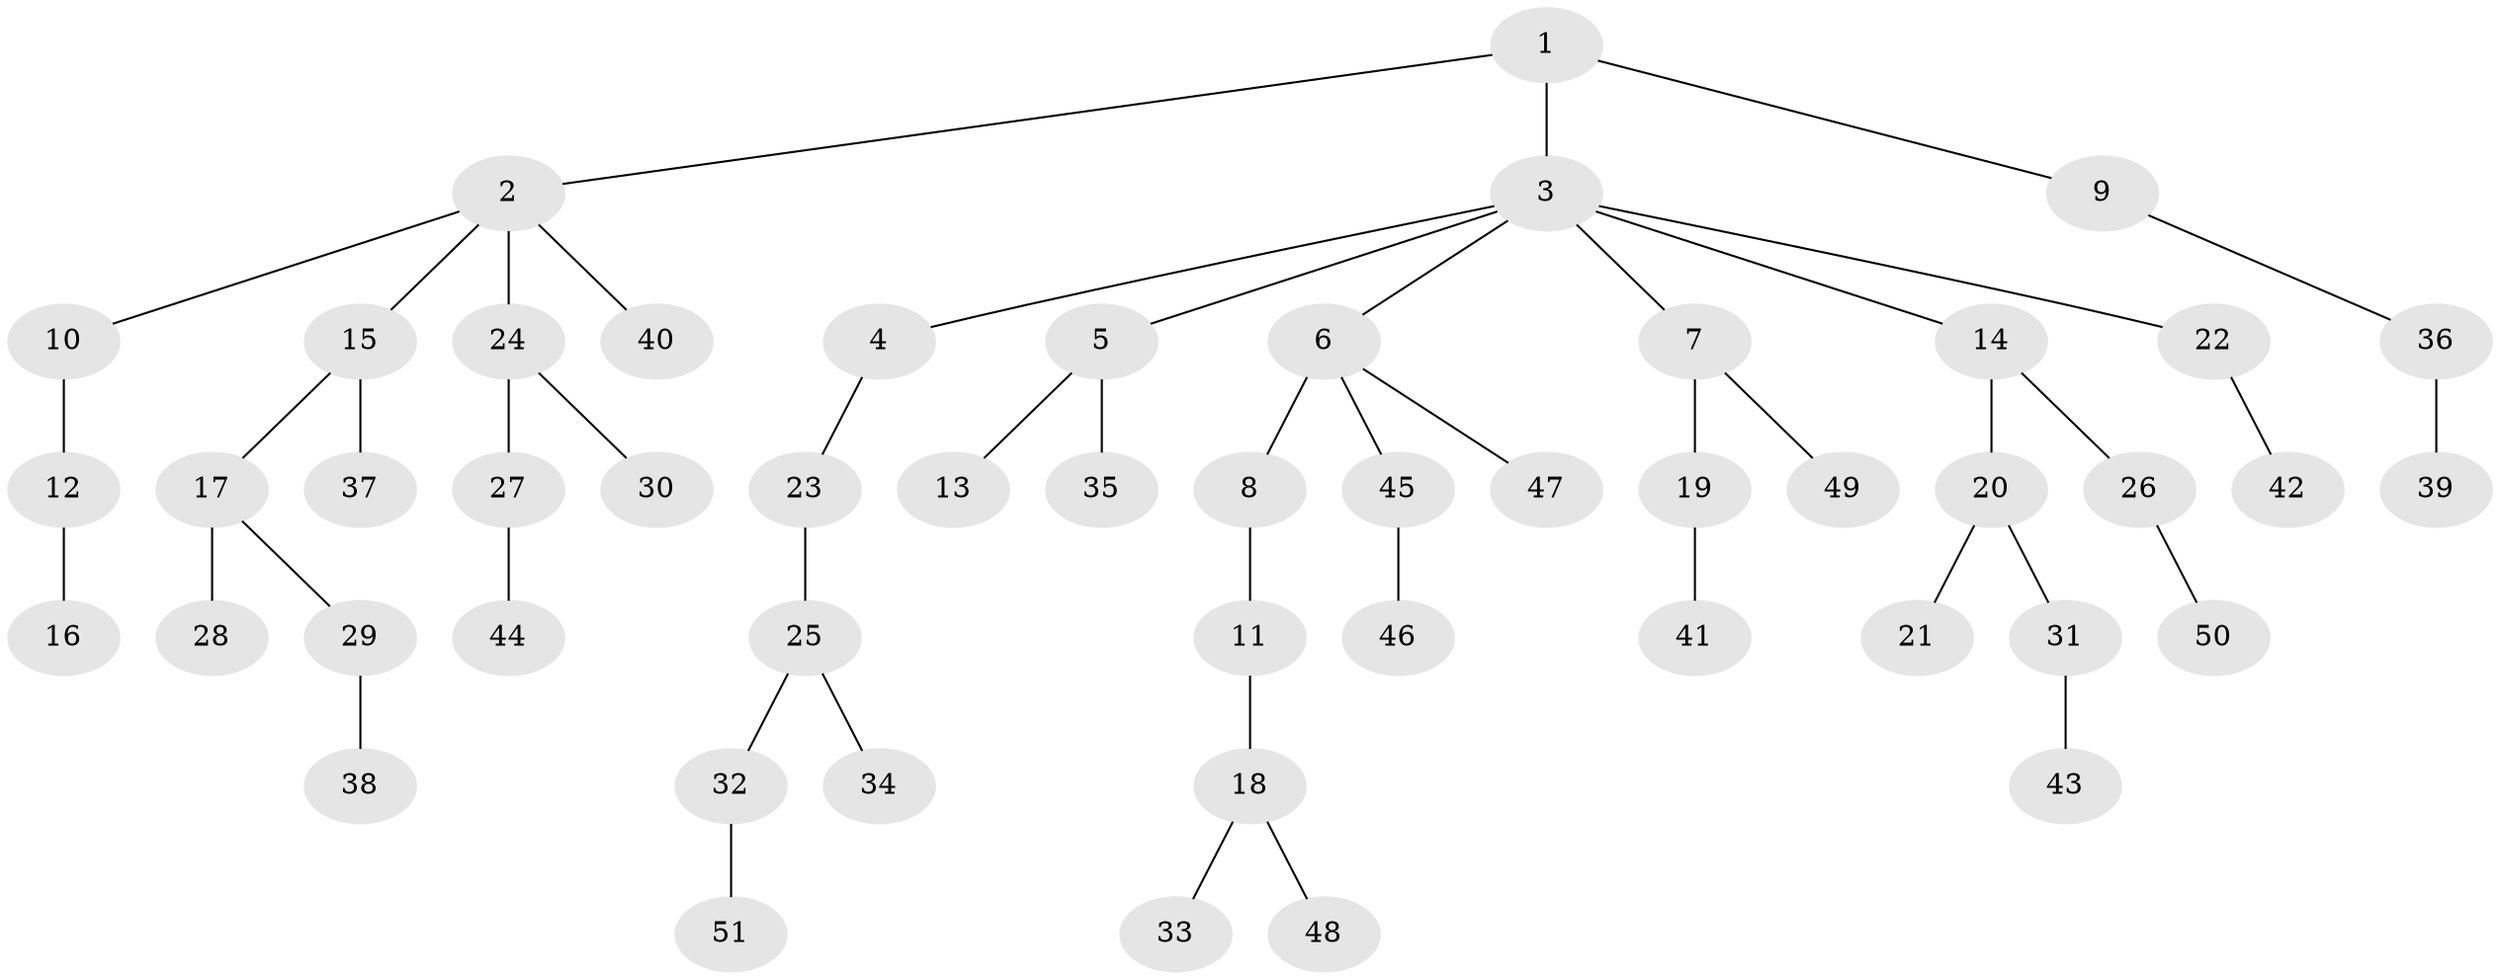 // original degree distribution, {5: 0.029411764705882353, 6: 0.00980392156862745, 8: 0.00980392156862745, 3: 0.1568627450980392, 4: 0.0784313725490196, 2: 0.19607843137254902, 1: 0.5196078431372549}
// Generated by graph-tools (version 1.1) at 2025/37/03/09/25 02:37:03]
// undirected, 51 vertices, 50 edges
graph export_dot {
graph [start="1"]
  node [color=gray90,style=filled];
  1;
  2;
  3;
  4;
  5;
  6;
  7;
  8;
  9;
  10;
  11;
  12;
  13;
  14;
  15;
  16;
  17;
  18;
  19;
  20;
  21;
  22;
  23;
  24;
  25;
  26;
  27;
  28;
  29;
  30;
  31;
  32;
  33;
  34;
  35;
  36;
  37;
  38;
  39;
  40;
  41;
  42;
  43;
  44;
  45;
  46;
  47;
  48;
  49;
  50;
  51;
  1 -- 2 [weight=1.0];
  1 -- 3 [weight=1.0];
  1 -- 9 [weight=1.0];
  2 -- 10 [weight=1.0];
  2 -- 15 [weight=1.0];
  2 -- 24 [weight=1.0];
  2 -- 40 [weight=1.0];
  3 -- 4 [weight=1.0];
  3 -- 5 [weight=1.0];
  3 -- 6 [weight=1.0];
  3 -- 7 [weight=1.0];
  3 -- 14 [weight=1.0];
  3 -- 22 [weight=1.0];
  4 -- 23 [weight=1.0];
  5 -- 13 [weight=1.0];
  5 -- 35 [weight=1.0];
  6 -- 8 [weight=3.0];
  6 -- 45 [weight=1.0];
  6 -- 47 [weight=1.0];
  7 -- 19 [weight=1.0];
  7 -- 49 [weight=1.0];
  8 -- 11 [weight=1.0];
  9 -- 36 [weight=1.0];
  10 -- 12 [weight=2.0];
  11 -- 18 [weight=1.0];
  12 -- 16 [weight=1.0];
  14 -- 20 [weight=1.0];
  14 -- 26 [weight=1.0];
  15 -- 17 [weight=1.0];
  15 -- 37 [weight=1.0];
  17 -- 28 [weight=2.0];
  17 -- 29 [weight=1.0];
  18 -- 33 [weight=1.0];
  18 -- 48 [weight=1.0];
  19 -- 41 [weight=1.0];
  20 -- 21 [weight=2.0];
  20 -- 31 [weight=1.0];
  22 -- 42 [weight=1.0];
  23 -- 25 [weight=1.0];
  24 -- 27 [weight=1.0];
  24 -- 30 [weight=1.0];
  25 -- 32 [weight=1.0];
  25 -- 34 [weight=1.0];
  26 -- 50 [weight=1.0];
  27 -- 44 [weight=1.0];
  29 -- 38 [weight=2.0];
  31 -- 43 [weight=1.0];
  32 -- 51 [weight=1.0];
  36 -- 39 [weight=2.0];
  45 -- 46 [weight=1.0];
}
